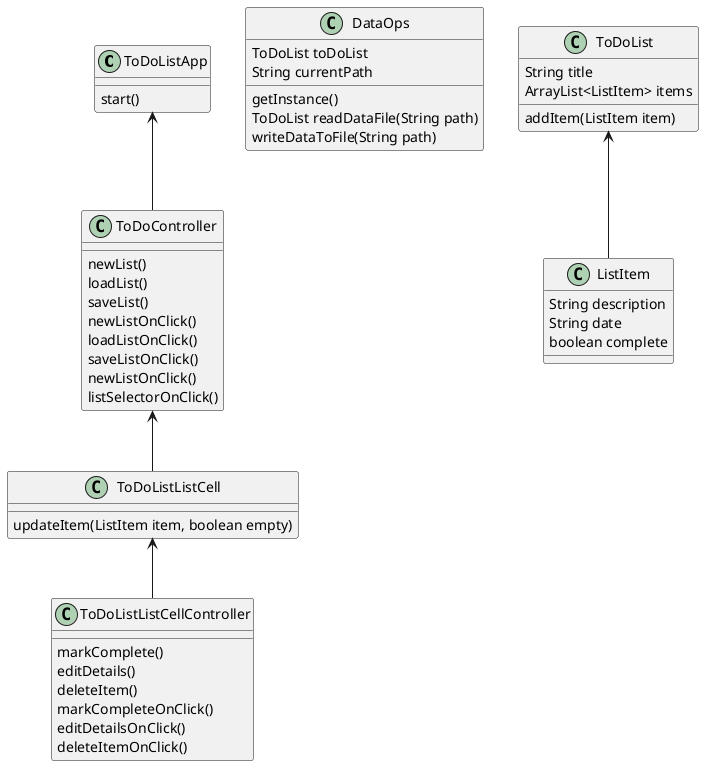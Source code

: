 @startuml
class ToDoListApp {
    start()
}

class DataOps {
    ToDoList toDoList
    String currentPath
    getInstance()
    ToDoList readDataFile(String path)
    writeDataToFile(String path)
}

class ToDoController {
    newList()
    loadList()
    saveList()
    newListOnClick()
    loadListOnClick()
    saveListOnClick()
    newListOnClick()
    listSelectorOnClick()
}

class ToDoListListCell {
    updateItem(ListItem item, boolean empty)
}

class ToDoListListCellController {
    markComplete()
    editDetails()
    deleteItem()
    markCompleteOnClick()
    editDetailsOnClick()
    deleteItemOnClick()
}

class ToDoList {
    String title
    ArrayList<ListItem> items
    addItem(ListItem item)
}

class ListItem {
    String description
    String date
    boolean complete
}

ToDoList <-- ListItem
ToDoController <-- ToDoListListCell
ToDoListListCell <-- ToDoListListCellController
ToDoListApp <-- ToDoController
@enduml